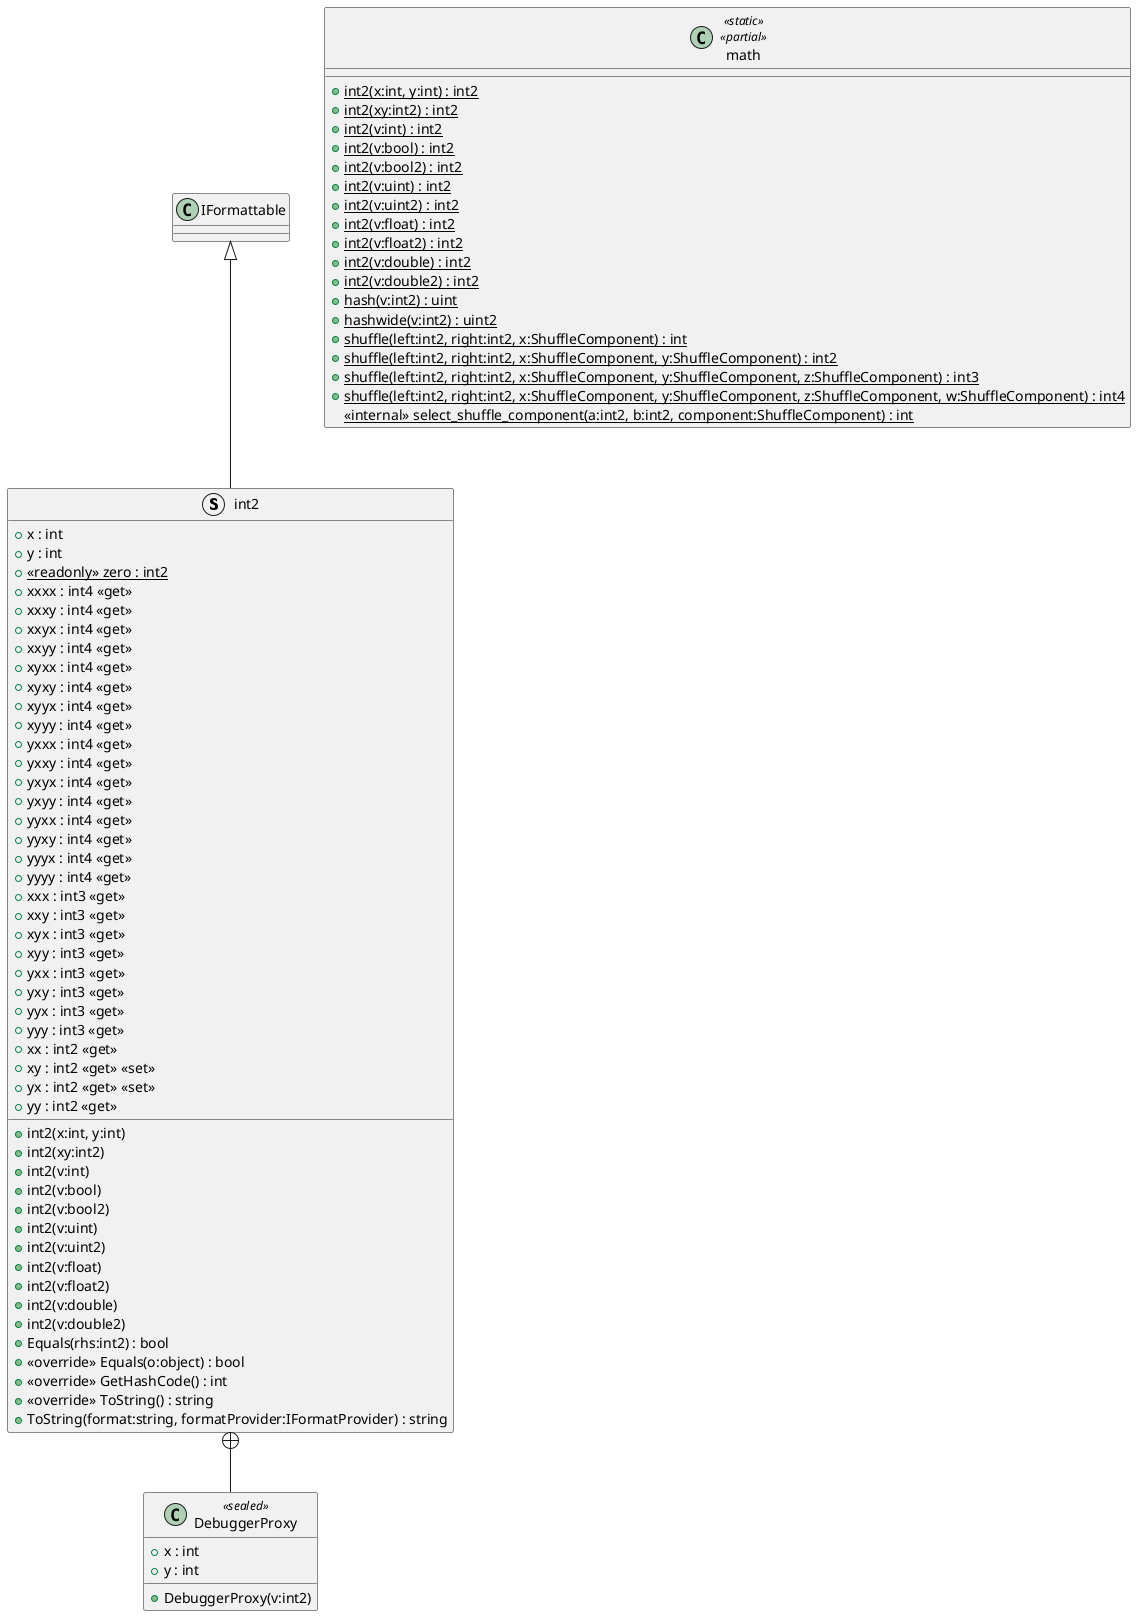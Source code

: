 @startuml
struct int2 {
    + x : int
    + y : int
    + {static} <<readonly>> zero : int2
    + int2(x:int, y:int)
    + int2(xy:int2)
    + int2(v:int)
    + int2(v:bool)
    + int2(v:bool2)
    + int2(v:uint)
    + int2(v:uint2)
    + int2(v:float)
    + int2(v:float2)
    + int2(v:double)
    + int2(v:double2)
    + xxxx : int4 <<get>>
    + xxxy : int4 <<get>>
    + xxyx : int4 <<get>>
    + xxyy : int4 <<get>>
    + xyxx : int4 <<get>>
    + xyxy : int4 <<get>>
    + xyyx : int4 <<get>>
    + xyyy : int4 <<get>>
    + yxxx : int4 <<get>>
    + yxxy : int4 <<get>>
    + yxyx : int4 <<get>>
    + yxyy : int4 <<get>>
    + yyxx : int4 <<get>>
    + yyxy : int4 <<get>>
    + yyyx : int4 <<get>>
    + yyyy : int4 <<get>>
    + xxx : int3 <<get>>
    + xxy : int3 <<get>>
    + xyx : int3 <<get>>
    + xyy : int3 <<get>>
    + yxx : int3 <<get>>
    + yxy : int3 <<get>>
    + yyx : int3 <<get>>
    + yyy : int3 <<get>>
    + xx : int2 <<get>>
    + xy : int2 <<get>> <<set>>
    + yx : int2 <<get>> <<set>>
    + yy : int2 <<get>>
    + Equals(rhs:int2) : bool
    + <<override>> Equals(o:object) : bool
    + <<override>> GetHashCode() : int
    + <<override>> ToString() : string
    + ToString(format:string, formatProvider:IFormatProvider) : string
}
class math <<static>> <<partial>> {
    + {static} int2(x:int, y:int) : int2
    + {static} int2(xy:int2) : int2
    + {static} int2(v:int) : int2
    + {static} int2(v:bool) : int2
    + {static} int2(v:bool2) : int2
    + {static} int2(v:uint) : int2
    + {static} int2(v:uint2) : int2
    + {static} int2(v:float) : int2
    + {static} int2(v:float2) : int2
    + {static} int2(v:double) : int2
    + {static} int2(v:double2) : int2
    + {static} hash(v:int2) : uint
    + {static} hashwide(v:int2) : uint2
    + {static} shuffle(left:int2, right:int2, x:ShuffleComponent) : int
    + {static} shuffle(left:int2, right:int2, x:ShuffleComponent, y:ShuffleComponent) : int2
    + {static} shuffle(left:int2, right:int2, x:ShuffleComponent, y:ShuffleComponent, z:ShuffleComponent) : int3
    + {static} shuffle(left:int2, right:int2, x:ShuffleComponent, y:ShuffleComponent, z:ShuffleComponent, w:ShuffleComponent) : int4
    <<internal>> {static} select_shuffle_component(a:int2, b:int2, component:ShuffleComponent) : int
}
class DebuggerProxy <<sealed>> {
    + x : int
    + y : int
    + DebuggerProxy(v:int2)
}
IFormattable <|-- int2
int2 +-- DebuggerProxy
@enduml

